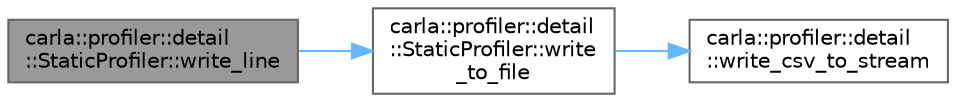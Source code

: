 digraph "carla::profiler::detail::StaticProfiler::write_line"
{
 // INTERACTIVE_SVG=YES
 // LATEX_PDF_SIZE
  bgcolor="transparent";
  edge [fontname=Helvetica,fontsize=10,labelfontname=Helvetica,labelfontsize=10];
  node [fontname=Helvetica,fontsize=10,shape=box,height=0.2,width=0.4];
  rankdir="LR";
  Node1 [id="Node000001",label="carla::profiler::detail\l::StaticProfiler::write_line",height=0.2,width=0.4,color="gray40", fillcolor="grey60", style="filled", fontcolor="black",tooltip=" "];
  Node1 -> Node2 [id="edge1_Node000001_Node000002",color="steelblue1",style="solid",tooltip=" "];
  Node2 [id="Node000002",label="carla::profiler::detail\l::StaticProfiler::write\l_to_file",height=0.2,width=0.4,color="grey40", fillcolor="white", style="filled",URL="$d1/d29/classcarla_1_1profiler_1_1detail_1_1StaticProfiler.html#a0cf2b8080c34d0b8e4367b317793f8e9",tooltip=" "];
  Node2 -> Node3 [id="edge2_Node000002_Node000003",color="steelblue1",style="solid",tooltip=" "];
  Node3 [id="Node000003",label="carla::profiler::detail\l::write_csv_to_stream",height=0.2,width=0.4,color="grey40", fillcolor="white", style="filled",URL="$d9/df6/namespacecarla_1_1profiler_1_1detail.html#aa44218e7d80e5d6c7b394dc7e4e6eda0",tooltip=" "];
}
